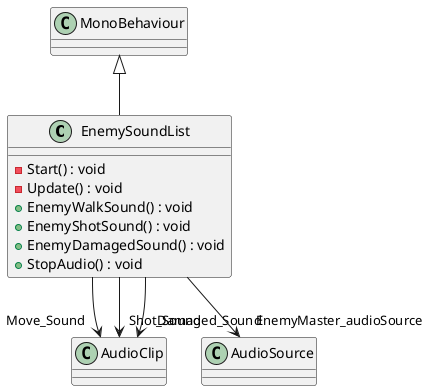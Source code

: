 @startuml
class EnemySoundList {
    - Start() : void
    - Update() : void
    + EnemyWalkSound() : void
    + EnemyShotSound() : void
    + EnemyDamagedSound() : void
    + StopAudio() : void
}
MonoBehaviour <|-- EnemySoundList
EnemySoundList --> "Move_Sound" AudioClip
EnemySoundList --> "Shot_Sound" AudioClip
EnemySoundList --> "Damaged_Sound" AudioClip
EnemySoundList --> "EnemyMaster_audioSource" AudioSource
@enduml
